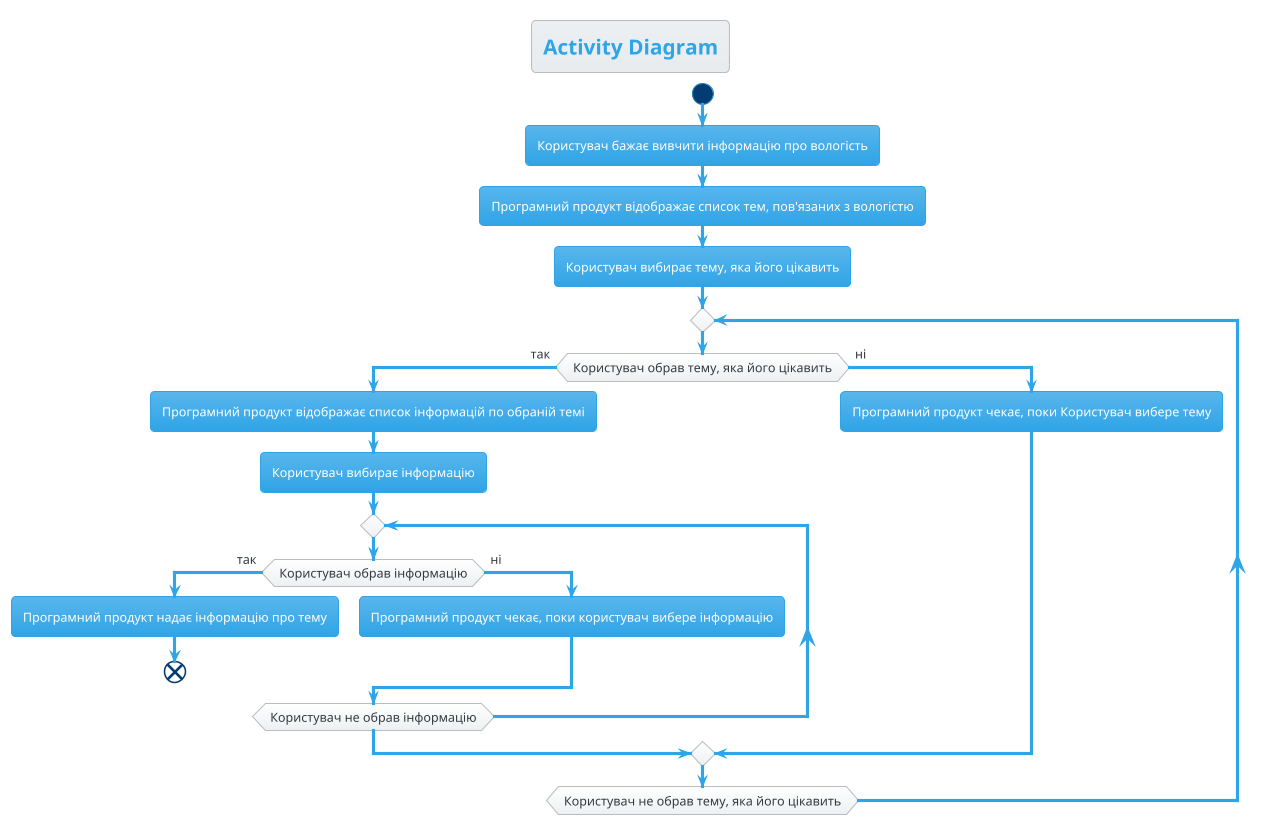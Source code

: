 @startuml
!theme cerulean

title Activity Diagram

start
:Користувач бажає вивчити інформацію про вологість;
:Програмний продукт відображає список тем, пов'язаних з вологістю;
:Користувач вибирає тему, яка його цікавить;
repeat
  if (Користувач обрав тему, яка його цікавить) then (так)
    :Програмний продукт відображає список інформацій по обраній темі;
    :Користувач вибирає інформацію;
    repeat
      if (Користувач обрав інформацію) then (так)
        :Програмний продукт надає інформацію про тему;
      end
      else (ні)
        :Програмний продукт чекає, поки користувач вибере інформацію;
      endif
    repeat while (Користувач не обрав інформацію)
  else (ні)
  :Програмний продукт чекає, поки Користувач вибере тему;
  endif
repeat while (Користувач не обрав тему, яка його цікавить)
@enduml
